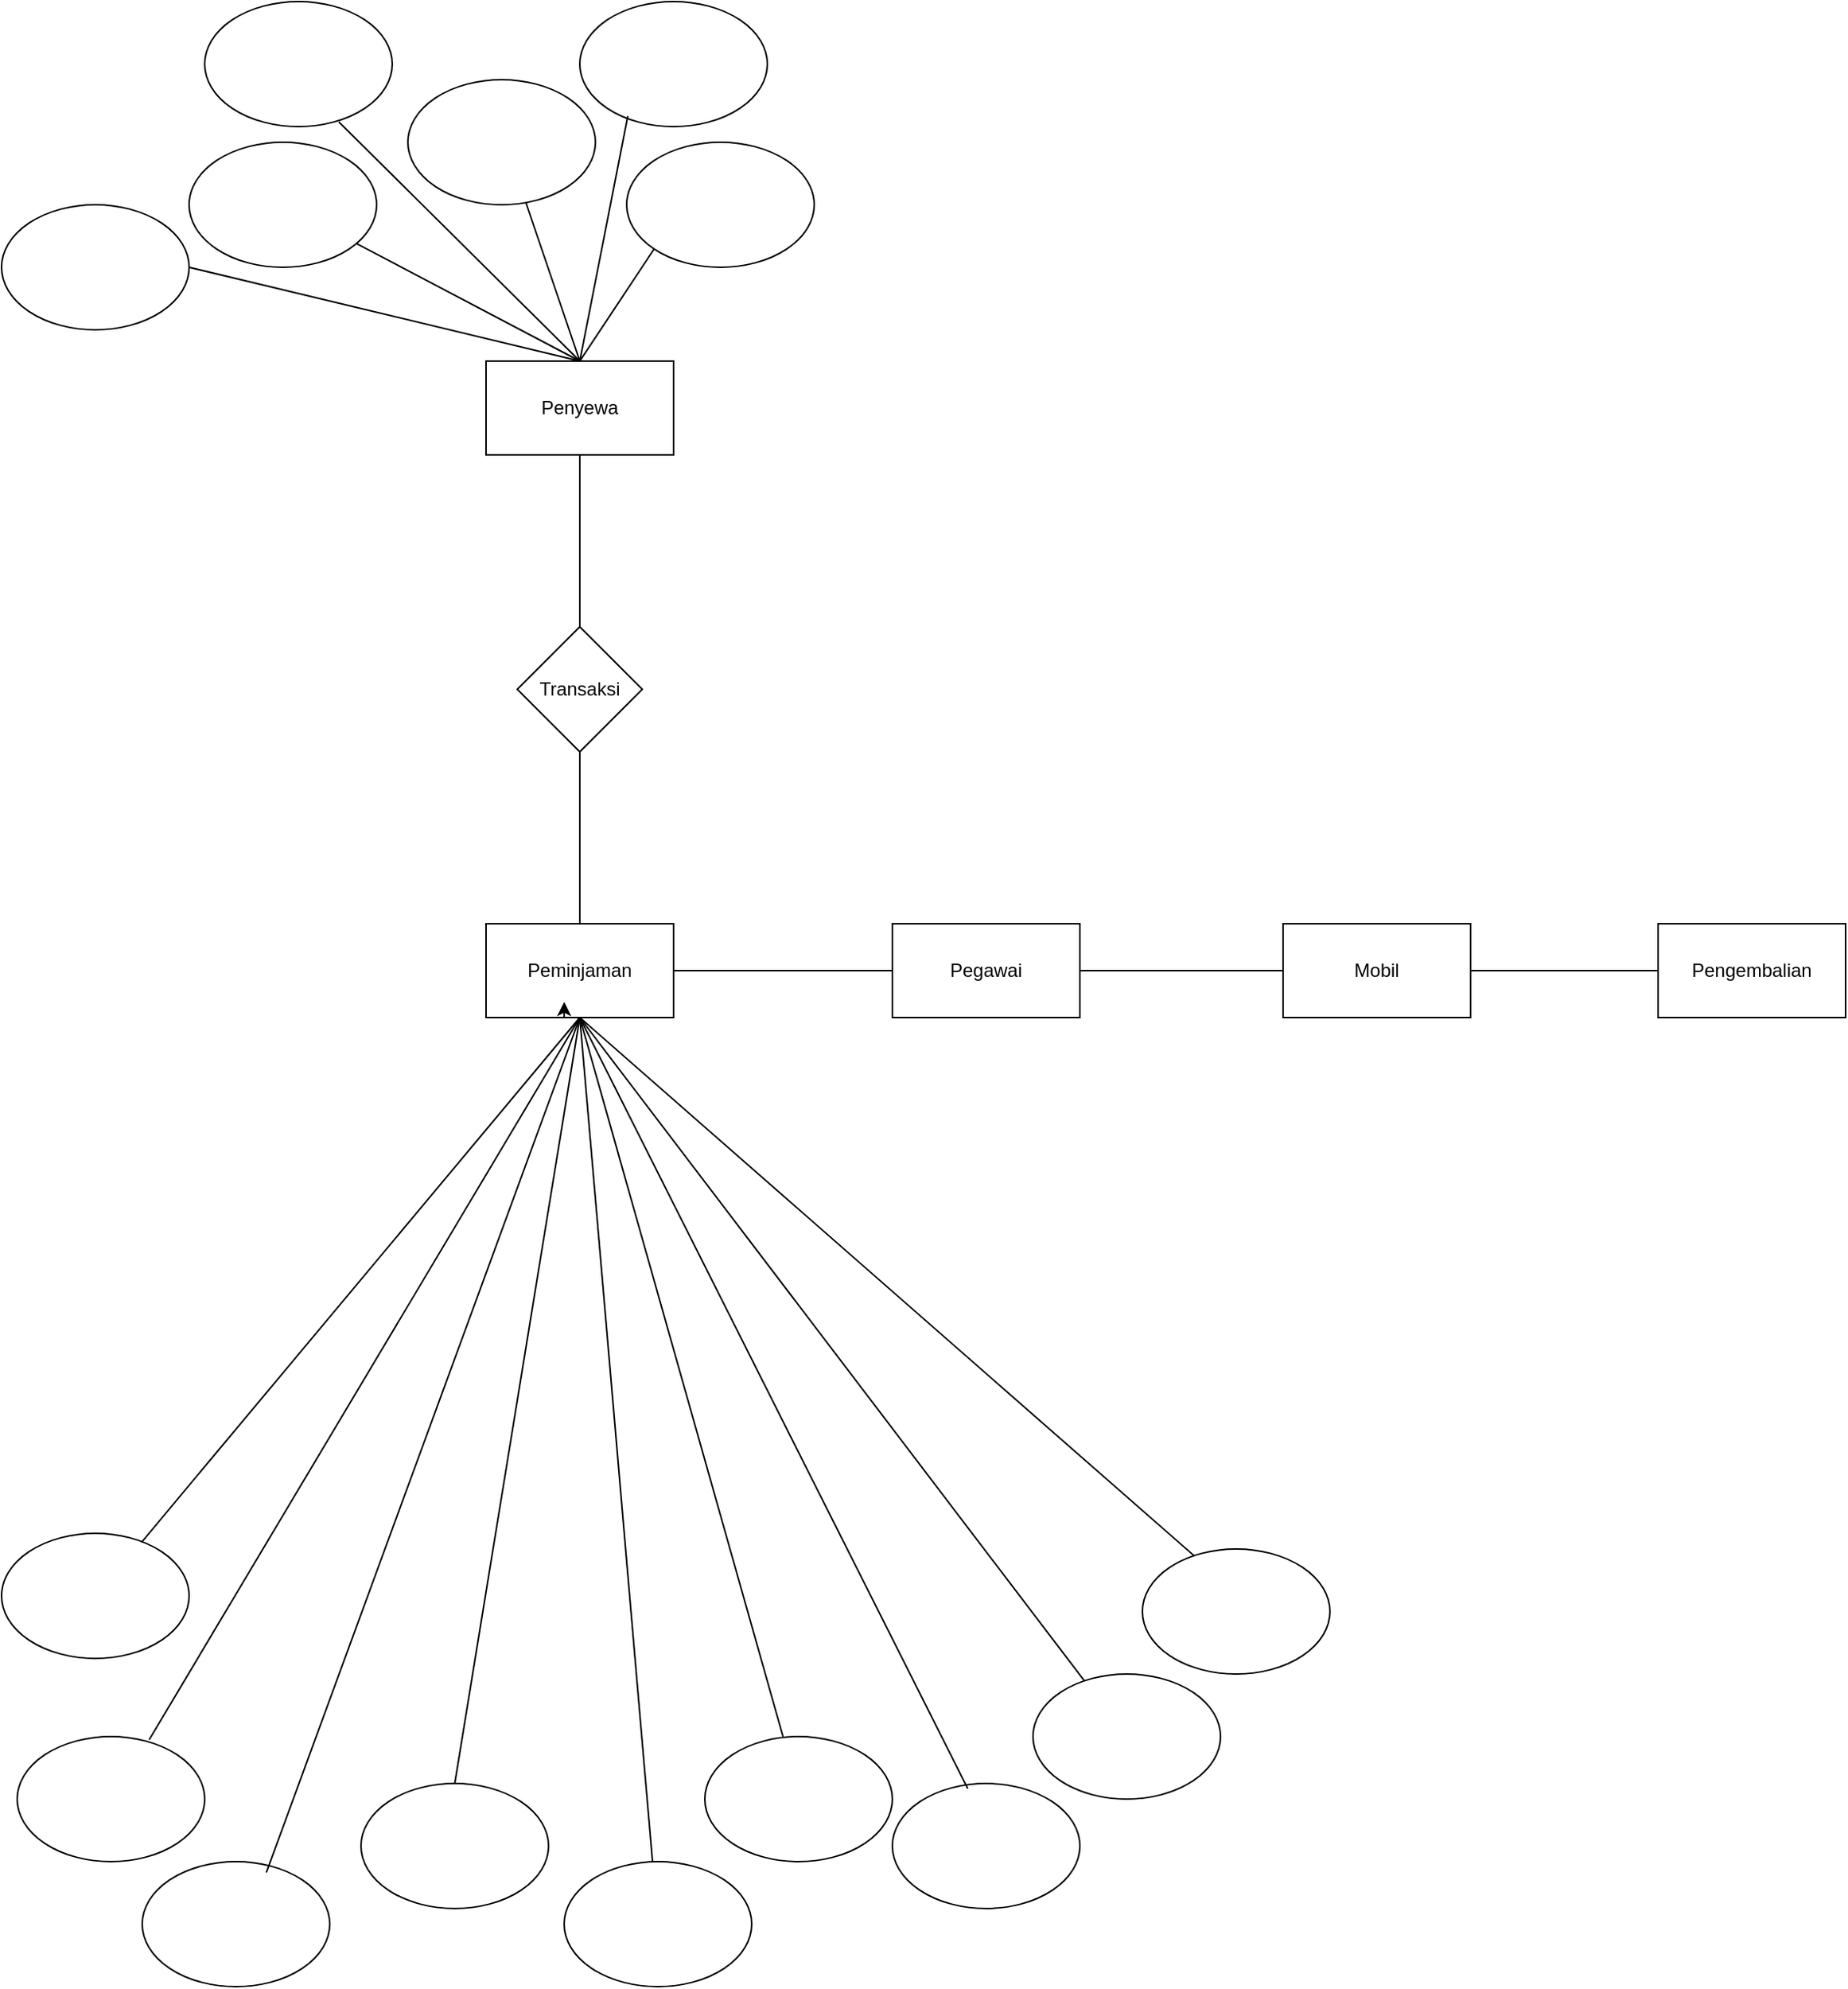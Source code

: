 <mxfile version="22.1.7" type="github">
  <diagram name="Page-1" id="AqJFMT8qziomGHxdq8DE">
    <mxGraphModel dx="3640" dy="1503" grid="1" gridSize="10" guides="1" tooltips="1" connect="1" arrows="1" fold="1" page="1" pageScale="1" pageWidth="850" pageHeight="1100" math="0" shadow="0">
      <root>
        <mxCell id="0" />
        <mxCell id="1" parent="0" />
        <mxCell id="dXQy3A8ucDupWUE6QyBE-2" value="Penyewa" style="rounded=0;whiteSpace=wrap;html=1;" vertex="1" parent="1">
          <mxGeometry x="-280" y="400" width="120" height="60" as="geometry" />
        </mxCell>
        <mxCell id="dXQy3A8ucDupWUE6QyBE-3" value="Pegawai" style="rounded=0;whiteSpace=wrap;html=1;" vertex="1" parent="1">
          <mxGeometry x="-20" y="760" width="120" height="60" as="geometry" />
        </mxCell>
        <mxCell id="dXQy3A8ucDupWUE6QyBE-4" value="Mobil" style="rounded=0;whiteSpace=wrap;html=1;" vertex="1" parent="1">
          <mxGeometry x="230" y="760" width="120" height="60" as="geometry" />
        </mxCell>
        <mxCell id="dXQy3A8ucDupWUE6QyBE-5" value="Pengembalian" style="rounded=0;whiteSpace=wrap;html=1;" vertex="1" parent="1">
          <mxGeometry x="470" y="760" width="120" height="60" as="geometry" />
        </mxCell>
        <mxCell id="dXQy3A8ucDupWUE6QyBE-6" value="Peminjaman" style="rounded=0;whiteSpace=wrap;html=1;" vertex="1" parent="1">
          <mxGeometry x="-280" y="760" width="120" height="60" as="geometry" />
        </mxCell>
        <mxCell id="dXQy3A8ucDupWUE6QyBE-7" value="" style="endArrow=none;html=1;rounded=0;entryX=0.5;entryY=0;entryDx=0;entryDy=0;exitX=1;exitY=0.5;exitDx=0;exitDy=0;" edge="1" parent="1" source="dXQy3A8ucDupWUE6QyBE-10" target="dXQy3A8ucDupWUE6QyBE-2">
          <mxGeometry width="50" height="50" relative="1" as="geometry">
            <mxPoint x="-390" y="410" as="sourcePoint" />
            <mxPoint x="-50" y="510" as="targetPoint" />
          </mxGeometry>
        </mxCell>
        <mxCell id="dXQy3A8ucDupWUE6QyBE-8" value="" style="endArrow=none;html=1;rounded=0;exitX=0.5;exitY=0;exitDx=0;exitDy=0;" edge="1" parent="1" source="dXQy3A8ucDupWUE6QyBE-11">
          <mxGeometry width="50" height="50" relative="1" as="geometry">
            <mxPoint x="-100" y="560" as="sourcePoint" />
            <mxPoint x="-400" y="310" as="targetPoint" />
          </mxGeometry>
        </mxCell>
        <mxCell id="dXQy3A8ucDupWUE6QyBE-9" value="" style="ellipse;whiteSpace=wrap;html=1;" vertex="1" parent="1">
          <mxGeometry x="-190" y="260" width="120" height="80" as="geometry" />
        </mxCell>
        <mxCell id="dXQy3A8ucDupWUE6QyBE-10" value="" style="ellipse;whiteSpace=wrap;html=1;" vertex="1" parent="1">
          <mxGeometry x="-590" y="300" width="120" height="80" as="geometry" />
        </mxCell>
        <mxCell id="dXQy3A8ucDupWUE6QyBE-12" value="" style="ellipse;whiteSpace=wrap;html=1;" vertex="1" parent="1">
          <mxGeometry x="-220" y="170" width="120" height="80" as="geometry" />
        </mxCell>
        <mxCell id="dXQy3A8ucDupWUE6QyBE-13" value="" style="ellipse;whiteSpace=wrap;html=1;" vertex="1" parent="1">
          <mxGeometry x="-460" y="170" width="120" height="80" as="geometry" />
        </mxCell>
        <mxCell id="dXQy3A8ucDupWUE6QyBE-14" value="" style="ellipse;whiteSpace=wrap;html=1;" vertex="1" parent="1">
          <mxGeometry x="-330" y="220" width="120" height="80" as="geometry" />
        </mxCell>
        <mxCell id="dXQy3A8ucDupWUE6QyBE-15" value="" style="endArrow=none;html=1;rounded=0;exitX=0.715;exitY=0.962;exitDx=0;exitDy=0;exitPerimeter=0;entryX=0.5;entryY=0;entryDx=0;entryDy=0;" edge="1" parent="1" source="dXQy3A8ucDupWUE6QyBE-13" target="dXQy3A8ucDupWUE6QyBE-2">
          <mxGeometry width="50" height="50" relative="1" as="geometry">
            <mxPoint x="-100" y="560" as="sourcePoint" />
            <mxPoint x="-50" y="510" as="targetPoint" />
          </mxGeometry>
        </mxCell>
        <mxCell id="dXQy3A8ucDupWUE6QyBE-16" value="" style="endArrow=none;html=1;rounded=0;entryX=0.5;entryY=0;entryDx=0;entryDy=0;exitX=0.63;exitY=0.986;exitDx=0;exitDy=0;exitPerimeter=0;" edge="1" parent="1" source="dXQy3A8ucDupWUE6QyBE-14" target="dXQy3A8ucDupWUE6QyBE-2">
          <mxGeometry width="50" height="50" relative="1" as="geometry">
            <mxPoint x="-250" y="300" as="sourcePoint" />
            <mxPoint x="-230" y="400" as="targetPoint" />
          </mxGeometry>
        </mxCell>
        <mxCell id="dXQy3A8ucDupWUE6QyBE-17" value="" style="endArrow=none;html=1;rounded=0;exitX=0.256;exitY=0.916;exitDx=0;exitDy=0;exitPerimeter=0;entryX=0.5;entryY=0;entryDx=0;entryDy=0;" edge="1" parent="1" source="dXQy3A8ucDupWUE6QyBE-12" target="dXQy3A8ucDupWUE6QyBE-2">
          <mxGeometry width="50" height="50" relative="1" as="geometry">
            <mxPoint x="-364" y="267" as="sourcePoint" />
            <mxPoint x="-220" y="410" as="targetPoint" />
          </mxGeometry>
        </mxCell>
        <mxCell id="dXQy3A8ucDupWUE6QyBE-18" value="" style="endArrow=none;html=1;rounded=0;exitX=0;exitY=1;exitDx=0;exitDy=0;entryX=0.5;entryY=0;entryDx=0;entryDy=0;" edge="1" parent="1" source="dXQy3A8ucDupWUE6QyBE-9" target="dXQy3A8ucDupWUE6QyBE-2">
          <mxGeometry width="50" height="50" relative="1" as="geometry">
            <mxPoint x="-354" y="277" as="sourcePoint" />
            <mxPoint x="-210" y="420" as="targetPoint" />
          </mxGeometry>
        </mxCell>
        <mxCell id="dXQy3A8ucDupWUE6QyBE-19" style="edgeStyle=orthogonalEdgeStyle;rounded=0;orthogonalLoop=1;jettySize=auto;html=1;exitX=0.5;exitY=1;exitDx=0;exitDy=0;entryX=0.417;entryY=0.833;entryDx=0;entryDy=0;entryPerimeter=0;" edge="1" parent="1" source="dXQy3A8ucDupWUE6QyBE-6" target="dXQy3A8ucDupWUE6QyBE-6">
          <mxGeometry relative="1" as="geometry" />
        </mxCell>
        <mxCell id="dXQy3A8ucDupWUE6QyBE-20" value="Transaksi" style="rhombus;whiteSpace=wrap;html=1;" vertex="1" parent="1">
          <mxGeometry x="-260" y="570" width="80" height="80" as="geometry" />
        </mxCell>
        <mxCell id="dXQy3A8ucDupWUE6QyBE-24" value="" style="endArrow=none;html=1;rounded=0;entryX=0.5;entryY=1;entryDx=0;entryDy=0;" edge="1" parent="1">
          <mxGeometry width="50" height="50" relative="1" as="geometry">
            <mxPoint x="-220" y="760" as="sourcePoint" />
            <mxPoint x="-220" y="650" as="targetPoint" />
          </mxGeometry>
        </mxCell>
        <mxCell id="dXQy3A8ucDupWUE6QyBE-26" value="" style="endArrow=none;html=1;rounded=0;exitX=0.5;exitY=0;exitDx=0;exitDy=0;entryX=0.5;entryY=1;entryDx=0;entryDy=0;" edge="1" parent="1" source="dXQy3A8ucDupWUE6QyBE-20" target="dXQy3A8ucDupWUE6QyBE-2">
          <mxGeometry width="50" height="50" relative="1" as="geometry">
            <mxPoint x="400" y="600" as="sourcePoint" />
            <mxPoint x="450" y="550" as="targetPoint" />
          </mxGeometry>
        </mxCell>
        <mxCell id="dXQy3A8ucDupWUE6QyBE-27" value="" style="endArrow=none;html=1;rounded=0;exitX=1;exitY=0.5;exitDx=0;exitDy=0;" edge="1" parent="1" source="dXQy3A8ucDupWUE6QyBE-6" target="dXQy3A8ucDupWUE6QyBE-3">
          <mxGeometry width="50" height="50" relative="1" as="geometry">
            <mxPoint x="400" y="600" as="sourcePoint" />
            <mxPoint x="450" y="550" as="targetPoint" />
          </mxGeometry>
        </mxCell>
        <mxCell id="dXQy3A8ucDupWUE6QyBE-28" value="" style="endArrow=none;html=1;rounded=0;exitX=1;exitY=0.5;exitDx=0;exitDy=0;entryX=0;entryY=0.5;entryDx=0;entryDy=0;" edge="1" parent="1" source="dXQy3A8ucDupWUE6QyBE-3" target="dXQy3A8ucDupWUE6QyBE-4">
          <mxGeometry width="50" height="50" relative="1" as="geometry">
            <mxPoint x="110" y="789.38" as="sourcePoint" />
            <mxPoint x="220" y="789" as="targetPoint" />
          </mxGeometry>
        </mxCell>
        <mxCell id="dXQy3A8ucDupWUE6QyBE-29" value="" style="endArrow=none;html=1;rounded=0;exitX=1;exitY=0.5;exitDx=0;exitDy=0;entryX=0;entryY=0.5;entryDx=0;entryDy=0;" edge="1" parent="1" source="dXQy3A8ucDupWUE6QyBE-4" target="dXQy3A8ucDupWUE6QyBE-5">
          <mxGeometry width="50" height="50" relative="1" as="geometry">
            <mxPoint x="-140" y="810" as="sourcePoint" />
            <mxPoint y="810" as="targetPoint" />
          </mxGeometry>
        </mxCell>
        <mxCell id="dXQy3A8ucDupWUE6QyBE-30" value="" style="ellipse;whiteSpace=wrap;html=1;" vertex="1" parent="1">
          <mxGeometry x="-20" y="1310" width="120" height="80" as="geometry" />
        </mxCell>
        <mxCell id="dXQy3A8ucDupWUE6QyBE-31" value="" style="ellipse;whiteSpace=wrap;html=1;" vertex="1" parent="1">
          <mxGeometry x="-500" y="1360" width="120" height="80" as="geometry" />
        </mxCell>
        <mxCell id="dXQy3A8ucDupWUE6QyBE-32" value="" style="ellipse;whiteSpace=wrap;html=1;" vertex="1" parent="1">
          <mxGeometry x="-580" y="1280" width="120" height="80" as="geometry" />
        </mxCell>
        <mxCell id="dXQy3A8ucDupWUE6QyBE-33" value="" style="ellipse;whiteSpace=wrap;html=1;" vertex="1" parent="1">
          <mxGeometry x="-140" y="1280" width="120" height="80" as="geometry" />
        </mxCell>
        <mxCell id="dXQy3A8ucDupWUE6QyBE-34" value="" style="ellipse;whiteSpace=wrap;html=1;" vertex="1" parent="1">
          <mxGeometry x="-360" y="1310" width="120" height="80" as="geometry" />
        </mxCell>
        <mxCell id="dXQy3A8ucDupWUE6QyBE-35" value="" style="ellipse;whiteSpace=wrap;html=1;" vertex="1" parent="1">
          <mxGeometry x="-230" y="1360" width="120" height="80" as="geometry" />
        </mxCell>
        <mxCell id="dXQy3A8ucDupWUE6QyBE-36" value="" style="ellipse;whiteSpace=wrap;html=1;" vertex="1" parent="1">
          <mxGeometry x="70" y="1240" width="120" height="80" as="geometry" />
        </mxCell>
        <mxCell id="dXQy3A8ucDupWUE6QyBE-37" value="" style="ellipse;whiteSpace=wrap;html=1;" vertex="1" parent="1">
          <mxGeometry x="-590" y="1150" width="120" height="80" as="geometry" />
        </mxCell>
        <mxCell id="dXQy3A8ucDupWUE6QyBE-38" value="" style="ellipse;whiteSpace=wrap;html=1;" vertex="1" parent="1">
          <mxGeometry x="140" y="1160" width="120" height="80" as="geometry" />
        </mxCell>
        <mxCell id="dXQy3A8ucDupWUE6QyBE-40" value="" style="endArrow=none;html=1;rounded=0;entryX=0;entryY=0.5;entryDx=0;entryDy=0;" edge="1" parent="1" source="dXQy3A8ucDupWUE6QyBE-35">
          <mxGeometry width="50" height="50" relative="1" as="geometry">
            <mxPoint x="460" y="630" as="sourcePoint" />
            <mxPoint x="-220" y="820" as="targetPoint" />
          </mxGeometry>
        </mxCell>
        <mxCell id="dXQy3A8ucDupWUE6QyBE-41" value="" style="endArrow=none;html=1;rounded=0;exitX=0;exitY=0.5;exitDx=0;exitDy=0;entryX=0.5;entryY=0;entryDx=0;entryDy=0;" edge="1" parent="1" target="dXQy3A8ucDupWUE6QyBE-34">
          <mxGeometry width="50" height="50" relative="1" as="geometry">
            <mxPoint x="-220" y="820" as="sourcePoint" />
            <mxPoint x="510" y="580" as="targetPoint" />
          </mxGeometry>
        </mxCell>
        <mxCell id="dXQy3A8ucDupWUE6QyBE-42" value="" style="endArrow=none;html=1;rounded=0;entryX=0;entryY=0.5;entryDx=0;entryDy=0;exitX=0.746;exitY=0.072;exitDx=0;exitDy=0;exitPerimeter=0;" edge="1" parent="1" source="dXQy3A8ucDupWUE6QyBE-37">
          <mxGeometry width="50" height="50" relative="1" as="geometry">
            <mxPoint x="-293" y="812" as="sourcePoint" />
            <mxPoint x="-220" y="820" as="targetPoint" />
          </mxGeometry>
        </mxCell>
        <mxCell id="dXQy3A8ucDupWUE6QyBE-43" value="" style="endArrow=none;html=1;rounded=0;entryX=0;entryY=0.5;entryDx=0;entryDy=0;exitX=0.662;exitY=0.087;exitDx=0;exitDy=0;exitPerimeter=0;" edge="1" parent="1" source="dXQy3A8ucDupWUE6QyBE-31">
          <mxGeometry width="50" height="50" relative="1" as="geometry">
            <mxPoint x="-283" y="822" as="sourcePoint" />
            <mxPoint x="-220" y="820" as="targetPoint" />
          </mxGeometry>
        </mxCell>
        <mxCell id="dXQy3A8ucDupWUE6QyBE-44" value="" style="endArrow=none;html=1;rounded=0;entryX=0.704;entryY=0.025;entryDx=0;entryDy=0;entryPerimeter=0;" edge="1" parent="1" target="dXQy3A8ucDupWUE6QyBE-32">
          <mxGeometry width="50" height="50" relative="1" as="geometry">
            <mxPoint x="-220" y="820" as="sourcePoint" />
            <mxPoint x="510" y="580" as="targetPoint" />
          </mxGeometry>
        </mxCell>
        <mxCell id="dXQy3A8ucDupWUE6QyBE-46" value="" style="endArrow=none;html=1;rounded=0;entryX=0.5;entryY=1;entryDx=0;entryDy=0;exitX=0.417;exitY=0;exitDx=0;exitDy=0;exitPerimeter=0;" edge="1" parent="1" source="dXQy3A8ucDupWUE6QyBE-33" target="dXQy3A8ucDupWUE6QyBE-6">
          <mxGeometry width="50" height="50" relative="1" as="geometry">
            <mxPoint x="-110" y="1220" as="sourcePoint" />
            <mxPoint x="450" y="550" as="targetPoint" />
          </mxGeometry>
        </mxCell>
        <mxCell id="dXQy3A8ucDupWUE6QyBE-47" value="" style="endArrow=none;html=1;rounded=0;exitX=0.402;exitY=0.041;exitDx=0;exitDy=0;exitPerimeter=0;entryX=0.5;entryY=1;entryDx=0;entryDy=0;" edge="1" parent="1" source="dXQy3A8ucDupWUE6QyBE-30" target="dXQy3A8ucDupWUE6QyBE-6">
          <mxGeometry width="50" height="50" relative="1" as="geometry">
            <mxPoint x="-360" y="918" as="sourcePoint" />
            <mxPoint x="-210" y="830" as="targetPoint" />
          </mxGeometry>
        </mxCell>
        <mxCell id="dXQy3A8ucDupWUE6QyBE-48" value="" style="endArrow=none;html=1;rounded=0;entryX=0.5;entryY=1;entryDx=0;entryDy=0;" edge="1" parent="1" source="dXQy3A8ucDupWUE6QyBE-36" target="dXQy3A8ucDupWUE6QyBE-6">
          <mxGeometry width="50" height="50" relative="1" as="geometry">
            <mxPoint x="100" y="1240" as="sourcePoint" />
            <mxPoint x="-200" y="840" as="targetPoint" />
          </mxGeometry>
        </mxCell>
        <mxCell id="dXQy3A8ucDupWUE6QyBE-49" value="" style="endArrow=none;html=1;rounded=0;entryX=0.277;entryY=0.056;entryDx=0;entryDy=0;entryPerimeter=0;" edge="1" parent="1" target="dXQy3A8ucDupWUE6QyBE-38">
          <mxGeometry width="50" height="50" relative="1" as="geometry">
            <mxPoint x="-220" y="820" as="sourcePoint" />
            <mxPoint x="140" y="910" as="targetPoint" />
          </mxGeometry>
        </mxCell>
        <mxCell id="dXQy3A8ucDupWUE6QyBE-50" value="" style="endArrow=none;html=1;rounded=0;exitX=0.5;exitY=0;exitDx=0;exitDy=0;" edge="1" parent="1" source="dXQy3A8ucDupWUE6QyBE-2" target="dXQy3A8ucDupWUE6QyBE-11">
          <mxGeometry width="50" height="50" relative="1" as="geometry">
            <mxPoint x="-220" y="400" as="sourcePoint" />
            <mxPoint x="-400" y="310" as="targetPoint" />
          </mxGeometry>
        </mxCell>
        <mxCell id="dXQy3A8ucDupWUE6QyBE-11" value="" style="ellipse;whiteSpace=wrap;html=1;" vertex="1" parent="1">
          <mxGeometry x="-470" y="260" width="120" height="80" as="geometry" />
        </mxCell>
      </root>
    </mxGraphModel>
  </diagram>
</mxfile>
